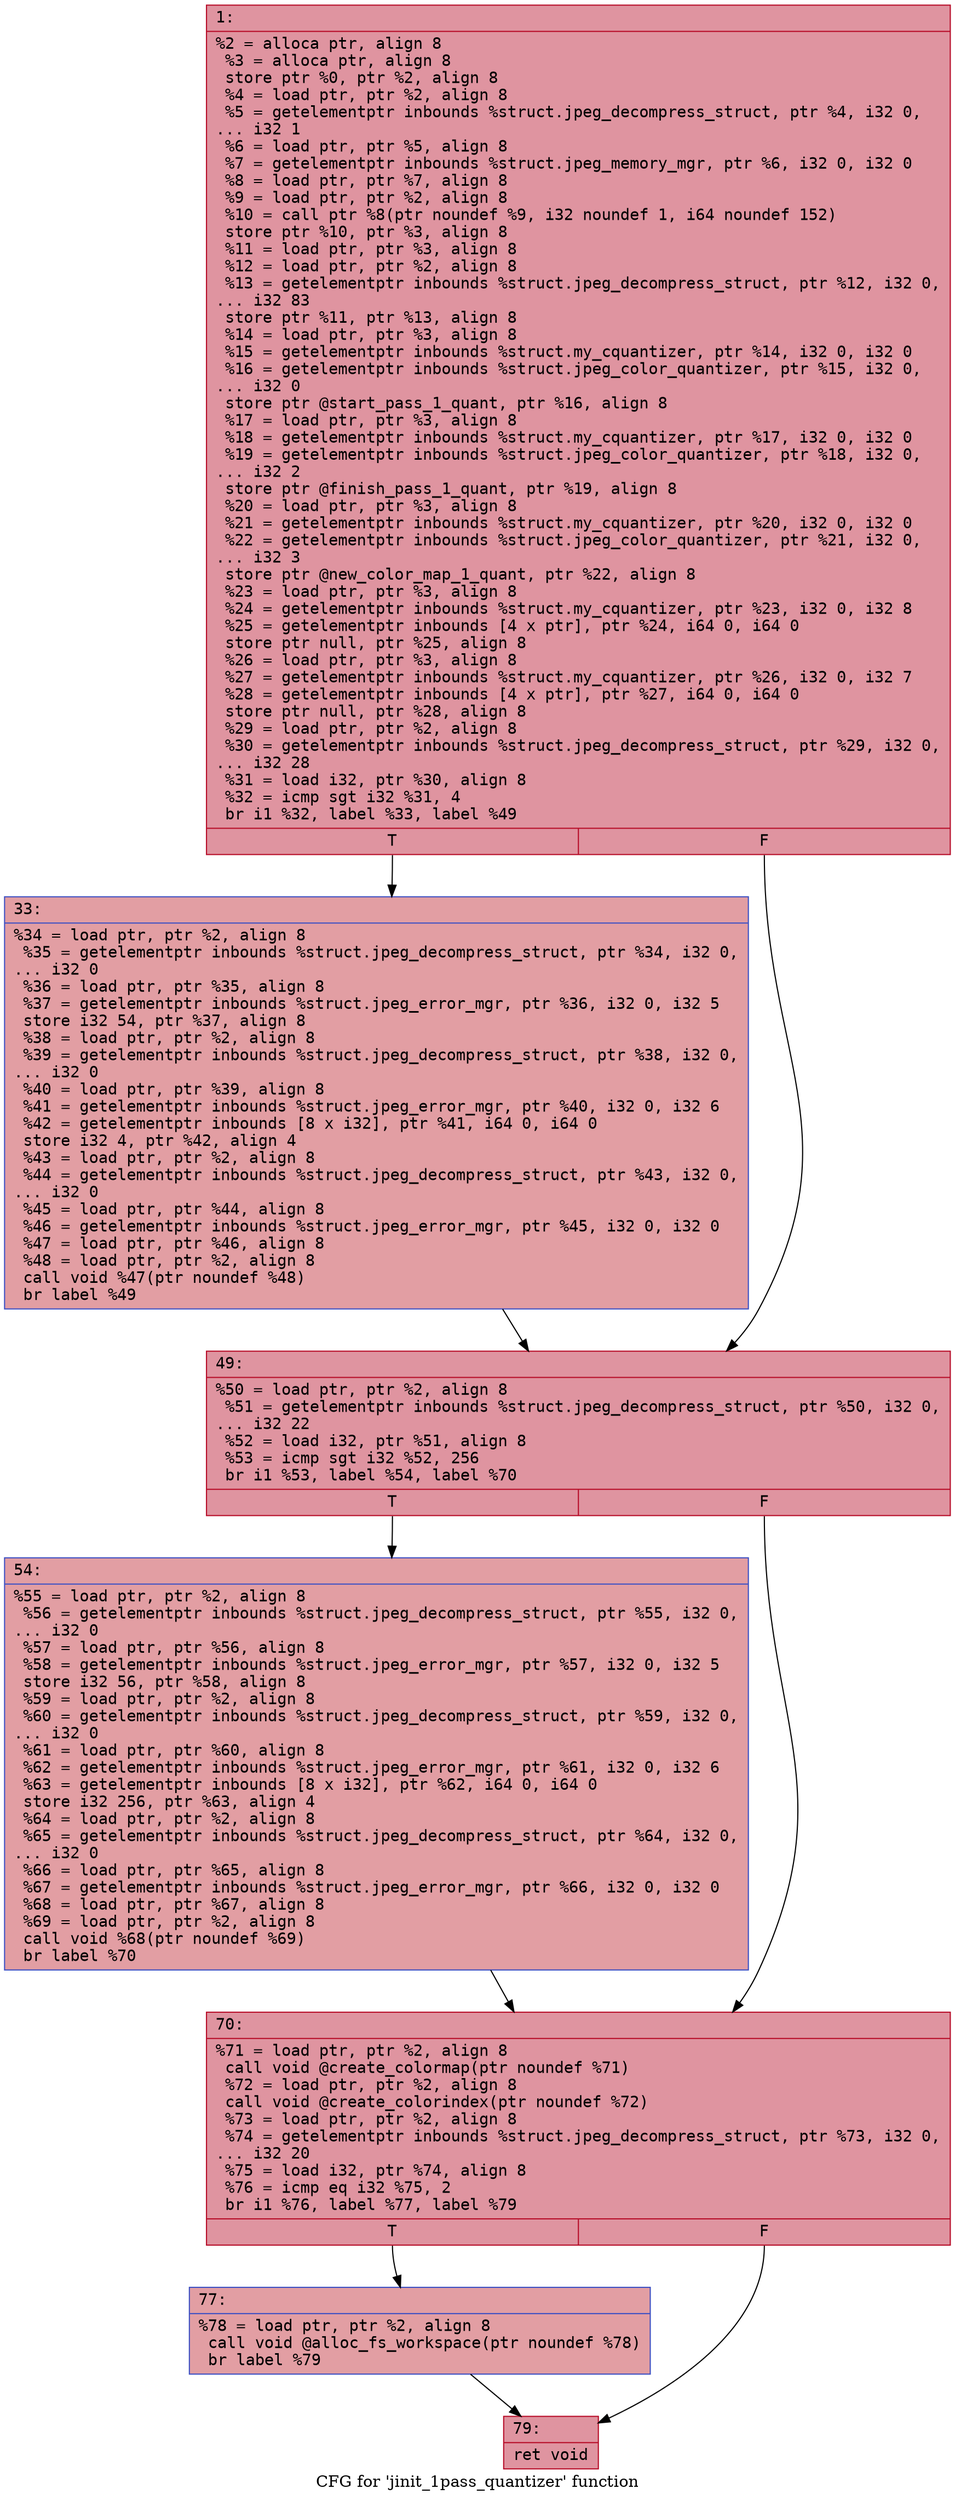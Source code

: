 digraph "CFG for 'jinit_1pass_quantizer' function" {
	label="CFG for 'jinit_1pass_quantizer' function";

	Node0x600002351fe0 [shape=record,color="#b70d28ff", style=filled, fillcolor="#b70d2870" fontname="Courier",label="{1:\l|  %2 = alloca ptr, align 8\l  %3 = alloca ptr, align 8\l  store ptr %0, ptr %2, align 8\l  %4 = load ptr, ptr %2, align 8\l  %5 = getelementptr inbounds %struct.jpeg_decompress_struct, ptr %4, i32 0,\l... i32 1\l  %6 = load ptr, ptr %5, align 8\l  %7 = getelementptr inbounds %struct.jpeg_memory_mgr, ptr %6, i32 0, i32 0\l  %8 = load ptr, ptr %7, align 8\l  %9 = load ptr, ptr %2, align 8\l  %10 = call ptr %8(ptr noundef %9, i32 noundef 1, i64 noundef 152)\l  store ptr %10, ptr %3, align 8\l  %11 = load ptr, ptr %3, align 8\l  %12 = load ptr, ptr %2, align 8\l  %13 = getelementptr inbounds %struct.jpeg_decompress_struct, ptr %12, i32 0,\l... i32 83\l  store ptr %11, ptr %13, align 8\l  %14 = load ptr, ptr %3, align 8\l  %15 = getelementptr inbounds %struct.my_cquantizer, ptr %14, i32 0, i32 0\l  %16 = getelementptr inbounds %struct.jpeg_color_quantizer, ptr %15, i32 0,\l... i32 0\l  store ptr @start_pass_1_quant, ptr %16, align 8\l  %17 = load ptr, ptr %3, align 8\l  %18 = getelementptr inbounds %struct.my_cquantizer, ptr %17, i32 0, i32 0\l  %19 = getelementptr inbounds %struct.jpeg_color_quantizer, ptr %18, i32 0,\l... i32 2\l  store ptr @finish_pass_1_quant, ptr %19, align 8\l  %20 = load ptr, ptr %3, align 8\l  %21 = getelementptr inbounds %struct.my_cquantizer, ptr %20, i32 0, i32 0\l  %22 = getelementptr inbounds %struct.jpeg_color_quantizer, ptr %21, i32 0,\l... i32 3\l  store ptr @new_color_map_1_quant, ptr %22, align 8\l  %23 = load ptr, ptr %3, align 8\l  %24 = getelementptr inbounds %struct.my_cquantizer, ptr %23, i32 0, i32 8\l  %25 = getelementptr inbounds [4 x ptr], ptr %24, i64 0, i64 0\l  store ptr null, ptr %25, align 8\l  %26 = load ptr, ptr %3, align 8\l  %27 = getelementptr inbounds %struct.my_cquantizer, ptr %26, i32 0, i32 7\l  %28 = getelementptr inbounds [4 x ptr], ptr %27, i64 0, i64 0\l  store ptr null, ptr %28, align 8\l  %29 = load ptr, ptr %2, align 8\l  %30 = getelementptr inbounds %struct.jpeg_decompress_struct, ptr %29, i32 0,\l... i32 28\l  %31 = load i32, ptr %30, align 8\l  %32 = icmp sgt i32 %31, 4\l  br i1 %32, label %33, label %49\l|{<s0>T|<s1>F}}"];
	Node0x600002351fe0:s0 -> Node0x600002352030[tooltip="1 -> 33\nProbability 50.00%" ];
	Node0x600002351fe0:s1 -> Node0x600002352080[tooltip="1 -> 49\nProbability 50.00%" ];
	Node0x600002352030 [shape=record,color="#3d50c3ff", style=filled, fillcolor="#be242e70" fontname="Courier",label="{33:\l|  %34 = load ptr, ptr %2, align 8\l  %35 = getelementptr inbounds %struct.jpeg_decompress_struct, ptr %34, i32 0,\l... i32 0\l  %36 = load ptr, ptr %35, align 8\l  %37 = getelementptr inbounds %struct.jpeg_error_mgr, ptr %36, i32 0, i32 5\l  store i32 54, ptr %37, align 8\l  %38 = load ptr, ptr %2, align 8\l  %39 = getelementptr inbounds %struct.jpeg_decompress_struct, ptr %38, i32 0,\l... i32 0\l  %40 = load ptr, ptr %39, align 8\l  %41 = getelementptr inbounds %struct.jpeg_error_mgr, ptr %40, i32 0, i32 6\l  %42 = getelementptr inbounds [8 x i32], ptr %41, i64 0, i64 0\l  store i32 4, ptr %42, align 4\l  %43 = load ptr, ptr %2, align 8\l  %44 = getelementptr inbounds %struct.jpeg_decompress_struct, ptr %43, i32 0,\l... i32 0\l  %45 = load ptr, ptr %44, align 8\l  %46 = getelementptr inbounds %struct.jpeg_error_mgr, ptr %45, i32 0, i32 0\l  %47 = load ptr, ptr %46, align 8\l  %48 = load ptr, ptr %2, align 8\l  call void %47(ptr noundef %48)\l  br label %49\l}"];
	Node0x600002352030 -> Node0x600002352080[tooltip="33 -> 49\nProbability 100.00%" ];
	Node0x600002352080 [shape=record,color="#b70d28ff", style=filled, fillcolor="#b70d2870" fontname="Courier",label="{49:\l|  %50 = load ptr, ptr %2, align 8\l  %51 = getelementptr inbounds %struct.jpeg_decompress_struct, ptr %50, i32 0,\l... i32 22\l  %52 = load i32, ptr %51, align 8\l  %53 = icmp sgt i32 %52, 256\l  br i1 %53, label %54, label %70\l|{<s0>T|<s1>F}}"];
	Node0x600002352080:s0 -> Node0x6000023520d0[tooltip="49 -> 54\nProbability 50.00%" ];
	Node0x600002352080:s1 -> Node0x600002352120[tooltip="49 -> 70\nProbability 50.00%" ];
	Node0x6000023520d0 [shape=record,color="#3d50c3ff", style=filled, fillcolor="#be242e70" fontname="Courier",label="{54:\l|  %55 = load ptr, ptr %2, align 8\l  %56 = getelementptr inbounds %struct.jpeg_decompress_struct, ptr %55, i32 0,\l... i32 0\l  %57 = load ptr, ptr %56, align 8\l  %58 = getelementptr inbounds %struct.jpeg_error_mgr, ptr %57, i32 0, i32 5\l  store i32 56, ptr %58, align 8\l  %59 = load ptr, ptr %2, align 8\l  %60 = getelementptr inbounds %struct.jpeg_decompress_struct, ptr %59, i32 0,\l... i32 0\l  %61 = load ptr, ptr %60, align 8\l  %62 = getelementptr inbounds %struct.jpeg_error_mgr, ptr %61, i32 0, i32 6\l  %63 = getelementptr inbounds [8 x i32], ptr %62, i64 0, i64 0\l  store i32 256, ptr %63, align 4\l  %64 = load ptr, ptr %2, align 8\l  %65 = getelementptr inbounds %struct.jpeg_decompress_struct, ptr %64, i32 0,\l... i32 0\l  %66 = load ptr, ptr %65, align 8\l  %67 = getelementptr inbounds %struct.jpeg_error_mgr, ptr %66, i32 0, i32 0\l  %68 = load ptr, ptr %67, align 8\l  %69 = load ptr, ptr %2, align 8\l  call void %68(ptr noundef %69)\l  br label %70\l}"];
	Node0x6000023520d0 -> Node0x600002352120[tooltip="54 -> 70\nProbability 100.00%" ];
	Node0x600002352120 [shape=record,color="#b70d28ff", style=filled, fillcolor="#b70d2870" fontname="Courier",label="{70:\l|  %71 = load ptr, ptr %2, align 8\l  call void @create_colormap(ptr noundef %71)\l  %72 = load ptr, ptr %2, align 8\l  call void @create_colorindex(ptr noundef %72)\l  %73 = load ptr, ptr %2, align 8\l  %74 = getelementptr inbounds %struct.jpeg_decompress_struct, ptr %73, i32 0,\l... i32 20\l  %75 = load i32, ptr %74, align 8\l  %76 = icmp eq i32 %75, 2\l  br i1 %76, label %77, label %79\l|{<s0>T|<s1>F}}"];
	Node0x600002352120:s0 -> Node0x600002352170[tooltip="70 -> 77\nProbability 50.00%" ];
	Node0x600002352120:s1 -> Node0x6000023521c0[tooltip="70 -> 79\nProbability 50.00%" ];
	Node0x600002352170 [shape=record,color="#3d50c3ff", style=filled, fillcolor="#be242e70" fontname="Courier",label="{77:\l|  %78 = load ptr, ptr %2, align 8\l  call void @alloc_fs_workspace(ptr noundef %78)\l  br label %79\l}"];
	Node0x600002352170 -> Node0x6000023521c0[tooltip="77 -> 79\nProbability 100.00%" ];
	Node0x6000023521c0 [shape=record,color="#b70d28ff", style=filled, fillcolor="#b70d2870" fontname="Courier",label="{79:\l|  ret void\l}"];
}
